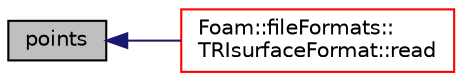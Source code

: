 digraph "points"
{
  bgcolor="transparent";
  edge [fontname="Helvetica",fontsize="10",labelfontname="Helvetica",labelfontsize="10"];
  node [fontname="Helvetica",fontsize="10",shape=record];
  rankdir="LR";
  Node107 [label="points",height=0.2,width=0.4,color="black", fillcolor="grey75", style="filled", fontcolor="black"];
  Node107 -> Node108 [dir="back",color="midnightblue",fontsize="10",style="solid",fontname="Helvetica"];
  Node108 [label="Foam::fileFormats::\lTRIsurfaceFormat::read",height=0.2,width=0.4,color="red",URL="$a30917.html#a464ebd67acbdff0014d4dae69e3ec4be",tooltip="Read from file. "];
}

